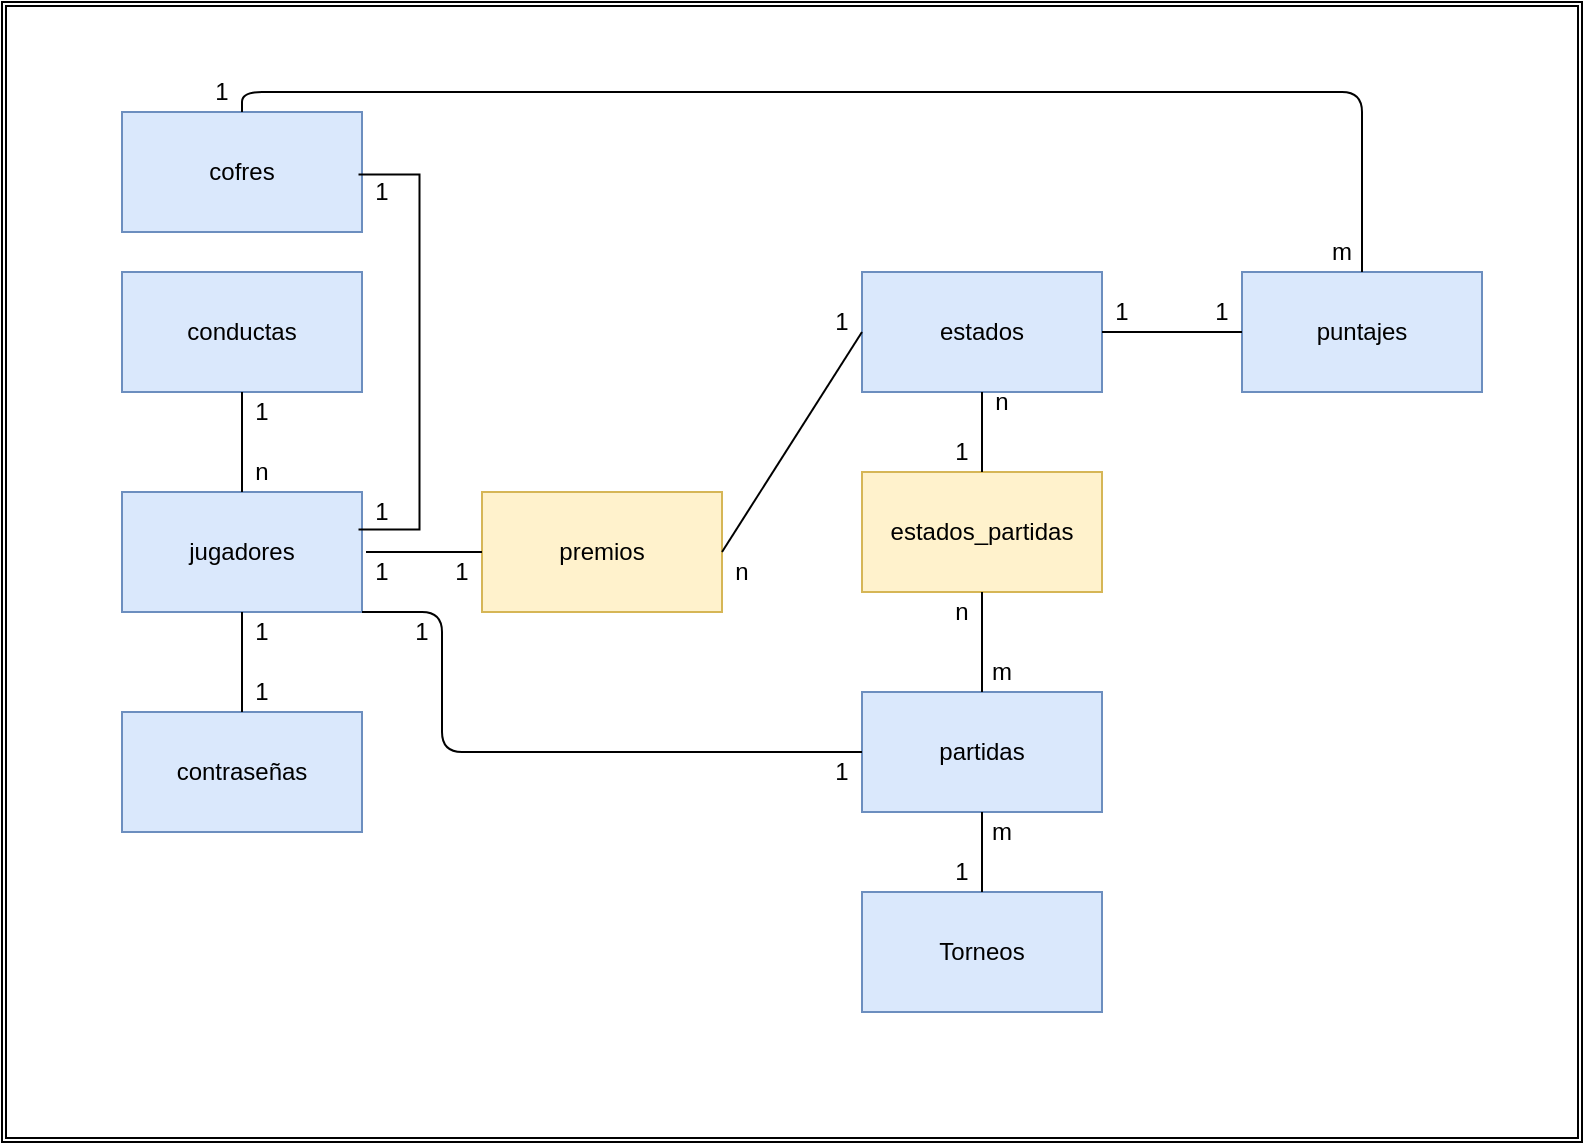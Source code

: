 <mxfile version="14.9.2" type="github">
  <diagram id="ofiK8XsWGgLCJHkNgak-" name="Page-1">
    <mxGraphModel dx="1038" dy="541" grid="1" gridSize="10" guides="1" tooltips="1" connect="1" arrows="1" fold="1" page="1" pageScale="1" pageWidth="1100" pageHeight="4000" math="0" shadow="0">
      <root>
        <mxCell id="0" />
        <mxCell id="1" parent="0" />
        <mxCell id="CMfJP-pvA0SChNkCJPf2-102" value="" style="shape=ext;double=1;rounded=0;whiteSpace=wrap;html=1;" vertex="1" parent="1">
          <mxGeometry x="230" y="265" width="790" height="570" as="geometry" />
        </mxCell>
        <mxCell id="CMfJP-pvA0SChNkCJPf2-2" value="conductas" style="rounded=0;whiteSpace=wrap;html=1;fillColor=#dae8fc;strokeColor=#6c8ebf;" vertex="1" parent="1">
          <mxGeometry x="290" y="400" width="120" height="60" as="geometry" />
        </mxCell>
        <mxCell id="CMfJP-pvA0SChNkCJPf2-3" value="jugadores" style="rounded=0;whiteSpace=wrap;html=1;fillColor=#dae8fc;strokeColor=#6c8ebf;" vertex="1" parent="1">
          <mxGeometry x="290" y="510" width="120" height="60" as="geometry" />
        </mxCell>
        <mxCell id="CMfJP-pvA0SChNkCJPf2-8" value="" style="endArrow=none;html=1;entryX=0.5;entryY=1;entryDx=0;entryDy=0;exitX=0.5;exitY=0;exitDx=0;exitDy=0;" edge="1" parent="1" source="CMfJP-pvA0SChNkCJPf2-3">
          <mxGeometry width="50" height="50" relative="1" as="geometry">
            <mxPoint x="500" y="620" as="sourcePoint" />
            <mxPoint x="350" y="460" as="targetPoint" />
          </mxGeometry>
        </mxCell>
        <mxCell id="CMfJP-pvA0SChNkCJPf2-11" value="&lt;div&gt;contraseñas&lt;/div&gt;" style="rounded=0;whiteSpace=wrap;html=1;fillColor=#dae8fc;strokeColor=#6c8ebf;" vertex="1" parent="1">
          <mxGeometry x="290" y="620" width="120" height="60" as="geometry" />
        </mxCell>
        <mxCell id="CMfJP-pvA0SChNkCJPf2-12" value="" style="endArrow=none;html=1;entryX=0.5;entryY=1;entryDx=0;entryDy=0;exitX=0.5;exitY=0;exitDx=0;exitDy=0;" edge="1" parent="1" source="CMfJP-pvA0SChNkCJPf2-11" target="CMfJP-pvA0SChNkCJPf2-3">
          <mxGeometry width="50" height="50" relative="1" as="geometry">
            <mxPoint x="500" y="620" as="sourcePoint" />
            <mxPoint x="550" y="570" as="targetPoint" />
          </mxGeometry>
        </mxCell>
        <mxCell id="CMfJP-pvA0SChNkCJPf2-18" value="Torneos" style="rounded=0;whiteSpace=wrap;html=1;fillColor=#dae8fc;strokeColor=#6c8ebf;" vertex="1" parent="1">
          <mxGeometry x="660" y="710" width="120" height="60" as="geometry" />
        </mxCell>
        <mxCell id="CMfJP-pvA0SChNkCJPf2-24" value="partidas" style="rounded=0;whiteSpace=wrap;html=1;fillColor=#dae8fc;strokeColor=#6c8ebf;" vertex="1" parent="1">
          <mxGeometry x="660" y="610" width="120" height="60" as="geometry" />
        </mxCell>
        <mxCell id="CMfJP-pvA0SChNkCJPf2-25" value="estados" style="rounded=0;whiteSpace=wrap;html=1;fillColor=#dae8fc;strokeColor=#6c8ebf;" vertex="1" parent="1">
          <mxGeometry x="660" y="400" width="120" height="60" as="geometry" />
        </mxCell>
        <mxCell id="CMfJP-pvA0SChNkCJPf2-26" value="estados_partidas" style="rounded=0;whiteSpace=wrap;html=1;fillColor=#fff2cc;strokeColor=#d6b656;" vertex="1" parent="1">
          <mxGeometry x="660" y="500" width="120" height="60" as="geometry" />
        </mxCell>
        <mxCell id="CMfJP-pvA0SChNkCJPf2-27" value="" style="endArrow=none;html=1;entryX=0.5;entryY=1;entryDx=0;entryDy=0;exitX=0.5;exitY=0;exitDx=0;exitDy=0;" edge="1" parent="1" source="CMfJP-pvA0SChNkCJPf2-26" target="CMfJP-pvA0SChNkCJPf2-25">
          <mxGeometry width="50" height="50" relative="1" as="geometry">
            <mxPoint x="500" y="670" as="sourcePoint" />
            <mxPoint x="550" y="620" as="targetPoint" />
          </mxGeometry>
        </mxCell>
        <mxCell id="CMfJP-pvA0SChNkCJPf2-28" value="" style="endArrow=none;html=1;entryX=0.5;entryY=1;entryDx=0;entryDy=0;exitX=0.5;exitY=0;exitDx=0;exitDy=0;" edge="1" parent="1" source="CMfJP-pvA0SChNkCJPf2-24" target="CMfJP-pvA0SChNkCJPf2-26">
          <mxGeometry width="50" height="50" relative="1" as="geometry">
            <mxPoint x="500" y="670" as="sourcePoint" />
            <mxPoint x="550" y="620" as="targetPoint" />
          </mxGeometry>
        </mxCell>
        <mxCell id="CMfJP-pvA0SChNkCJPf2-30" value="puntajes" style="rounded=0;whiteSpace=wrap;html=1;fillColor=#dae8fc;strokeColor=#6c8ebf;" vertex="1" parent="1">
          <mxGeometry x="850" y="400" width="120" height="60" as="geometry" />
        </mxCell>
        <mxCell id="CMfJP-pvA0SChNkCJPf2-33" value="" style="endArrow=none;html=1;entryX=0.5;entryY=1;entryDx=0;entryDy=0;exitX=0;exitY=0.5;exitDx=0;exitDy=0;startArrow=none;" edge="1" parent="1" source="CMfJP-pvA0SChNkCJPf2-30">
          <mxGeometry width="50" height="50" relative="1" as="geometry">
            <mxPoint x="780" y="470" as="sourcePoint" />
            <mxPoint x="780" y="430" as="targetPoint" />
          </mxGeometry>
        </mxCell>
        <mxCell id="CMfJP-pvA0SChNkCJPf2-36" value="cofres" style="rounded=0;whiteSpace=wrap;html=1;fillColor=#dae8fc;strokeColor=#6c8ebf;" vertex="1" parent="1">
          <mxGeometry x="290" y="320" width="120" height="60" as="geometry" />
        </mxCell>
        <mxCell id="CMfJP-pvA0SChNkCJPf2-38" value="" style="shape=partialRectangle;whiteSpace=wrap;html=1;bottom=1;right=1;left=1;top=0;fillColor=none;routingCenterX=-0.5;rotation=-90;" vertex="1" parent="1">
          <mxGeometry x="335" y="425" width="177.5" height="30" as="geometry" />
        </mxCell>
        <mxCell id="CMfJP-pvA0SChNkCJPf2-45" value="premios" style="rounded=0;whiteSpace=wrap;html=1;fillColor=#fff2cc;strokeColor=#d6b656;" vertex="1" parent="1">
          <mxGeometry x="470" y="510" width="120" height="60" as="geometry" />
        </mxCell>
        <mxCell id="CMfJP-pvA0SChNkCJPf2-52" value="1" style="text;html=1;strokeColor=none;fillColor=none;align=center;verticalAlign=middle;whiteSpace=wrap;rounded=0;" vertex="1" parent="1">
          <mxGeometry x="400" y="510" width="40" height="20" as="geometry" />
        </mxCell>
        <mxCell id="CMfJP-pvA0SChNkCJPf2-53" value="1" style="text;html=1;strokeColor=none;fillColor=none;align=center;verticalAlign=middle;whiteSpace=wrap;rounded=0;" vertex="1" parent="1">
          <mxGeometry x="400" y="350" width="40" height="20" as="geometry" />
        </mxCell>
        <mxCell id="CMfJP-pvA0SChNkCJPf2-57" value="" style="endArrow=none;html=1;exitX=0;exitY=0.5;exitDx=0;exitDy=0;" edge="1" parent="1" source="CMfJP-pvA0SChNkCJPf2-45">
          <mxGeometry width="50" height="50" relative="1" as="geometry">
            <mxPoint x="330" y="580" as="sourcePoint" />
            <mxPoint x="412" y="540" as="targetPoint" />
          </mxGeometry>
        </mxCell>
        <mxCell id="CMfJP-pvA0SChNkCJPf2-66" value="" style="endArrow=none;html=1;exitX=0.5;exitY=0;exitDx=0;exitDy=0;entryX=0.5;entryY=1;entryDx=0;entryDy=0;" edge="1" parent="1" source="CMfJP-pvA0SChNkCJPf2-18" target="CMfJP-pvA0SChNkCJPf2-24">
          <mxGeometry width="50" height="50" relative="1" as="geometry">
            <mxPoint x="470" y="650" as="sourcePoint" />
            <mxPoint x="480" y="710" as="targetPoint" />
          </mxGeometry>
        </mxCell>
        <mxCell id="CMfJP-pvA0SChNkCJPf2-69" value="" style="endArrow=none;html=1;entryX=0;entryY=0.5;entryDx=0;entryDy=0;exitX=1;exitY=0.5;exitDx=0;exitDy=0;" edge="1" parent="1" source="CMfJP-pvA0SChNkCJPf2-45" target="CMfJP-pvA0SChNkCJPf2-25">
          <mxGeometry width="50" height="50" relative="1" as="geometry">
            <mxPoint x="630" y="430" as="sourcePoint" />
            <mxPoint x="520" y="550" as="targetPoint" />
          </mxGeometry>
        </mxCell>
        <mxCell id="CMfJP-pvA0SChNkCJPf2-70" value="1" style="text;html=1;strokeColor=none;fillColor=none;align=center;verticalAlign=middle;whiteSpace=wrap;rounded=0;" vertex="1" parent="1">
          <mxGeometry x="340" y="570" width="40" height="20" as="geometry" />
        </mxCell>
        <mxCell id="CMfJP-pvA0SChNkCJPf2-73" value="1" style="text;html=1;strokeColor=none;fillColor=none;align=center;verticalAlign=middle;whiteSpace=wrap;rounded=0;" vertex="1" parent="1">
          <mxGeometry x="340" y="600" width="40" height="20" as="geometry" />
        </mxCell>
        <mxCell id="CMfJP-pvA0SChNkCJPf2-74" value="1" style="text;html=1;strokeColor=none;fillColor=none;align=center;verticalAlign=middle;whiteSpace=wrap;rounded=0;" vertex="1" parent="1">
          <mxGeometry x="340" y="460" width="40" height="20" as="geometry" />
        </mxCell>
        <mxCell id="CMfJP-pvA0SChNkCJPf2-75" value="n" style="text;html=1;strokeColor=none;fillColor=none;align=center;verticalAlign=middle;whiteSpace=wrap;rounded=0;" vertex="1" parent="1">
          <mxGeometry x="340" y="490" width="40" height="20" as="geometry" />
        </mxCell>
        <mxCell id="CMfJP-pvA0SChNkCJPf2-77" value="1" style="text;html=1;strokeColor=none;fillColor=none;align=center;verticalAlign=middle;whiteSpace=wrap;rounded=0;" vertex="1" parent="1">
          <mxGeometry x="770" y="410" width="40" height="20" as="geometry" />
        </mxCell>
        <mxCell id="CMfJP-pvA0SChNkCJPf2-76" value="1" style="text;html=1;strokeColor=none;fillColor=none;align=center;verticalAlign=middle;whiteSpace=wrap;rounded=0;" vertex="1" parent="1">
          <mxGeometry x="440" y="540" width="40" height="20" as="geometry" />
        </mxCell>
        <mxCell id="CMfJP-pvA0SChNkCJPf2-78" value="n" style="text;html=1;strokeColor=none;fillColor=none;align=center;verticalAlign=middle;whiteSpace=wrap;rounded=0;" vertex="1" parent="1">
          <mxGeometry x="580" y="540" width="40" height="20" as="geometry" />
        </mxCell>
        <mxCell id="CMfJP-pvA0SChNkCJPf2-79" value="1" style="text;html=1;strokeColor=none;fillColor=none;align=center;verticalAlign=middle;whiteSpace=wrap;rounded=0;" vertex="1" parent="1">
          <mxGeometry x="400" y="540" width="40" height="20" as="geometry" />
        </mxCell>
        <mxCell id="CMfJP-pvA0SChNkCJPf2-81" value="1" style="text;html=1;strokeColor=none;fillColor=none;align=center;verticalAlign=middle;whiteSpace=wrap;rounded=0;" vertex="1" parent="1">
          <mxGeometry x="630" y="415" width="40" height="20" as="geometry" />
        </mxCell>
        <mxCell id="CMfJP-pvA0SChNkCJPf2-84" value="1" style="text;html=1;strokeColor=none;fillColor=none;align=center;verticalAlign=middle;whiteSpace=wrap;rounded=0;" vertex="1" parent="1">
          <mxGeometry x="820" y="410" width="40" height="20" as="geometry" />
        </mxCell>
        <mxCell id="CMfJP-pvA0SChNkCJPf2-87" value="1" style="text;html=1;strokeColor=none;fillColor=none;align=center;verticalAlign=middle;whiteSpace=wrap;rounded=0;" vertex="1" parent="1">
          <mxGeometry x="420" y="570" width="40" height="20" as="geometry" />
        </mxCell>
        <mxCell id="CMfJP-pvA0SChNkCJPf2-88" value="1" style="text;html=1;strokeColor=none;fillColor=none;align=center;verticalAlign=middle;whiteSpace=wrap;rounded=0;" vertex="1" parent="1">
          <mxGeometry x="630" y="640" width="40" height="20" as="geometry" />
        </mxCell>
        <mxCell id="CMfJP-pvA0SChNkCJPf2-89" value="n" style="text;html=1;strokeColor=none;fillColor=none;align=center;verticalAlign=middle;whiteSpace=wrap;rounded=0;" vertex="1" parent="1">
          <mxGeometry x="690" y="560" width="40" height="20" as="geometry" />
        </mxCell>
        <mxCell id="CMfJP-pvA0SChNkCJPf2-90" value="m" style="text;html=1;strokeColor=none;fillColor=none;align=center;verticalAlign=middle;whiteSpace=wrap;rounded=0;" vertex="1" parent="1">
          <mxGeometry x="710" y="590" width="40" height="20" as="geometry" />
        </mxCell>
        <mxCell id="CMfJP-pvA0SChNkCJPf2-91" value="n" style="text;html=1;strokeColor=none;fillColor=none;align=center;verticalAlign=middle;whiteSpace=wrap;rounded=0;" vertex="1" parent="1">
          <mxGeometry x="710" y="455" width="40" height="20" as="geometry" />
        </mxCell>
        <mxCell id="CMfJP-pvA0SChNkCJPf2-92" value="1" style="text;html=1;strokeColor=none;fillColor=none;align=center;verticalAlign=middle;whiteSpace=wrap;rounded=0;" vertex="1" parent="1">
          <mxGeometry x="690" y="480" width="40" height="20" as="geometry" />
        </mxCell>
        <mxCell id="CMfJP-pvA0SChNkCJPf2-93" value="m" style="text;html=1;strokeColor=none;fillColor=none;align=center;verticalAlign=middle;whiteSpace=wrap;rounded=0;" vertex="1" parent="1">
          <mxGeometry x="710" y="670" width="40" height="20" as="geometry" />
        </mxCell>
        <mxCell id="CMfJP-pvA0SChNkCJPf2-94" value="1" style="text;html=1;strokeColor=none;fillColor=none;align=center;verticalAlign=middle;whiteSpace=wrap;rounded=0;" vertex="1" parent="1">
          <mxGeometry x="690" y="690" width="40" height="20" as="geometry" />
        </mxCell>
        <mxCell id="CMfJP-pvA0SChNkCJPf2-96" value="" style="edgeStyle=elbowEdgeStyle;elbow=horizontal;endArrow=none;html=1;exitX=0.5;exitY=0;exitDx=0;exitDy=0;entryX=0.5;entryY=0;entryDx=0;entryDy=0;endFill=0;" edge="1" parent="1" source="CMfJP-pvA0SChNkCJPf2-36" target="CMfJP-pvA0SChNkCJPf2-30">
          <mxGeometry width="50" height="50" relative="1" as="geometry">
            <mxPoint x="470" y="450" as="sourcePoint" />
            <mxPoint x="520" y="400" as="targetPoint" />
            <Array as="points">
              <mxPoint x="630" y="310" />
            </Array>
          </mxGeometry>
        </mxCell>
        <mxCell id="CMfJP-pvA0SChNkCJPf2-98" value="" style="edgeStyle=elbowEdgeStyle;elbow=horizontal;endArrow=none;html=1;exitX=1;exitY=1;exitDx=0;exitDy=0;entryX=0.75;entryY=0;entryDx=0;entryDy=0;endFill=0;" edge="1" parent="1" source="CMfJP-pvA0SChNkCJPf2-3" target="CMfJP-pvA0SChNkCJPf2-88">
          <mxGeometry width="50" height="50" relative="1" as="geometry">
            <mxPoint x="450" y="635" as="sourcePoint" />
            <mxPoint x="520" y="670" as="targetPoint" />
            <Array as="points">
              <mxPoint x="450" y="610" />
            </Array>
          </mxGeometry>
        </mxCell>
        <mxCell id="CMfJP-pvA0SChNkCJPf2-99" value="1" style="text;html=1;strokeColor=none;fillColor=none;align=center;verticalAlign=middle;whiteSpace=wrap;rounded=0;" vertex="1" parent="1">
          <mxGeometry x="320" y="300" width="40" height="20" as="geometry" />
        </mxCell>
        <mxCell id="CMfJP-pvA0SChNkCJPf2-100" value="m" style="text;html=1;strokeColor=none;fillColor=none;align=center;verticalAlign=middle;whiteSpace=wrap;rounded=0;" vertex="1" parent="1">
          <mxGeometry x="880" y="380" width="40" height="20" as="geometry" />
        </mxCell>
      </root>
    </mxGraphModel>
  </diagram>
</mxfile>
